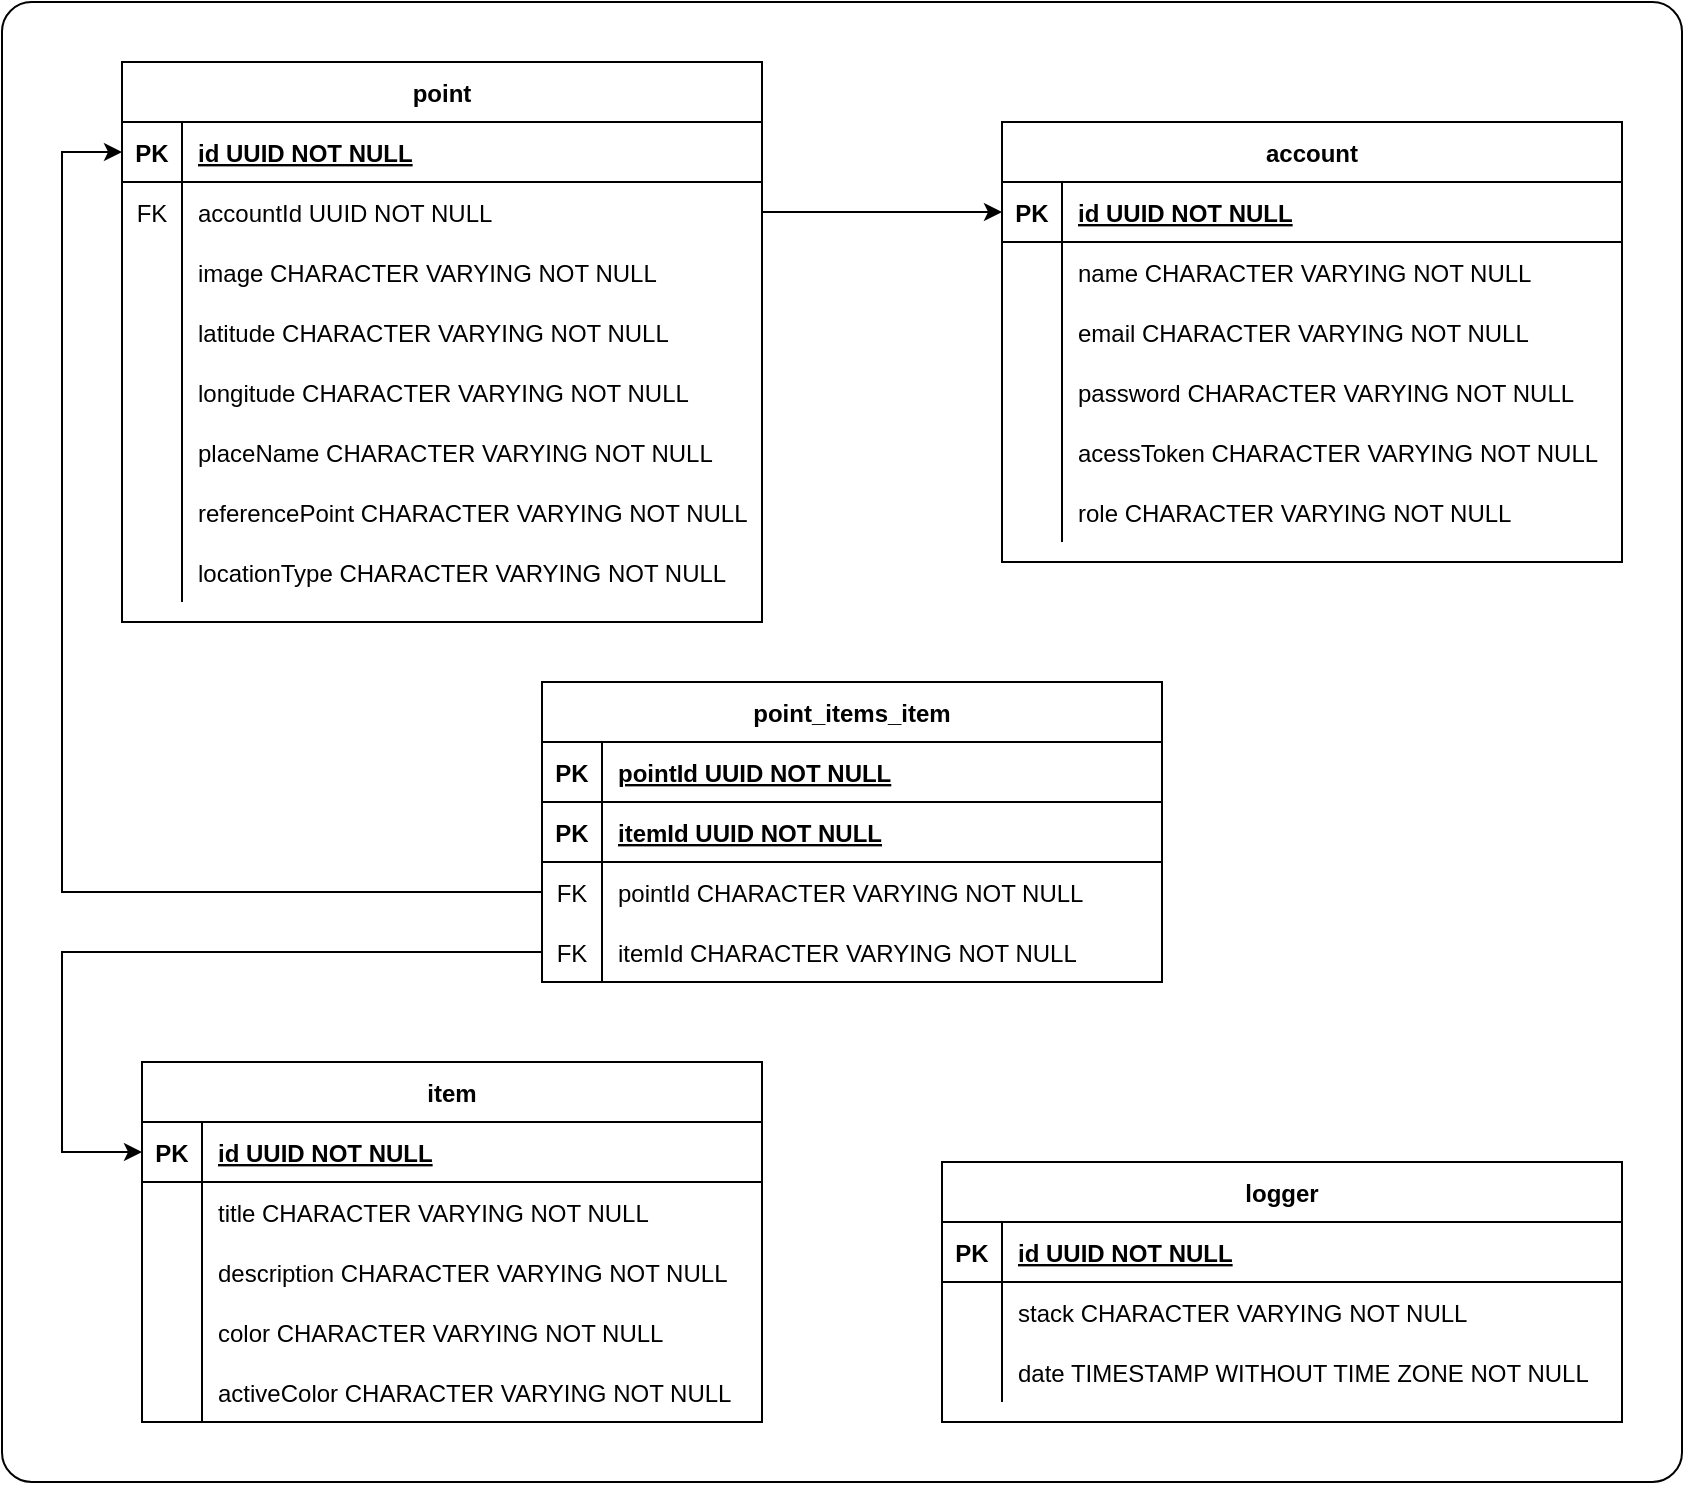<mxfile version="13.8.2" type="github">
  <diagram id="R2lEEEUBdFMjLlhIrx00" name="Page-1">
    <mxGraphModel dx="1240" dy="297" grid="1" gridSize="10" guides="1" tooltips="1" connect="1" arrows="1" fold="1" page="0" pageScale="1" pageWidth="850" pageHeight="1100" math="0" shadow="0" extFonts="Permanent Marker^https://fonts.googleapis.com/css?family=Permanent+Marker">
      <root>
        <mxCell id="0" />
        <mxCell id="1" parent="0" />
        <mxCell id="iDEC30IJCeoMfAVxKLtc-27" value="point" style="shape=table;startSize=30;container=1;collapsible=1;childLayout=tableLayout;fixedRows=1;rowLines=0;fontStyle=1;align=center;resizeLast=1;" parent="1" vertex="1">
          <mxGeometry x="150" y="630" width="320" height="280" as="geometry">
            <mxRectangle x="70" y="120" width="70" height="30" as="alternateBounds" />
          </mxGeometry>
        </mxCell>
        <mxCell id="iDEC30IJCeoMfAVxKLtc-28" value="" style="shape=partialRectangle;collapsible=0;dropTarget=0;pointerEvents=0;fillColor=none;points=[[0,0.5],[1,0.5]];portConstraint=eastwest;top=0;left=0;right=0;bottom=1;" parent="iDEC30IJCeoMfAVxKLtc-27" vertex="1">
          <mxGeometry y="30" width="320" height="30" as="geometry" />
        </mxCell>
        <mxCell id="iDEC30IJCeoMfAVxKLtc-29" value="PK" style="shape=partialRectangle;overflow=hidden;connectable=0;fillColor=none;top=0;left=0;bottom=0;right=0;fontStyle=1;" parent="iDEC30IJCeoMfAVxKLtc-28" vertex="1">
          <mxGeometry width="30" height="30" as="geometry" />
        </mxCell>
        <mxCell id="iDEC30IJCeoMfAVxKLtc-30" value="id UUID NOT NULL " style="shape=partialRectangle;overflow=hidden;connectable=0;fillColor=none;top=0;left=0;bottom=0;right=0;align=left;spacingLeft=6;fontStyle=5;" parent="iDEC30IJCeoMfAVxKLtc-28" vertex="1">
          <mxGeometry x="30" width="290" height="30" as="geometry" />
        </mxCell>
        <mxCell id="iDEC30IJCeoMfAVxKLtc-40" value="" style="shape=partialRectangle;collapsible=0;dropTarget=0;pointerEvents=0;fillColor=none;points=[[0,0.5],[1,0.5]];portConstraint=eastwest;top=0;left=0;right=0;bottom=0;" parent="iDEC30IJCeoMfAVxKLtc-27" vertex="1">
          <mxGeometry y="60" width="320" height="30" as="geometry" />
        </mxCell>
        <mxCell id="iDEC30IJCeoMfAVxKLtc-41" value="FK" style="shape=partialRectangle;overflow=hidden;connectable=0;fillColor=none;top=0;left=0;bottom=0;right=0;" parent="iDEC30IJCeoMfAVxKLtc-40" vertex="1">
          <mxGeometry width="30" height="30" as="geometry" />
        </mxCell>
        <mxCell id="iDEC30IJCeoMfAVxKLtc-42" value="accountId UUID NOT NULL" style="shape=partialRectangle;overflow=hidden;connectable=0;fillColor=none;top=0;left=0;bottom=0;right=0;align=left;spacingLeft=6;" parent="iDEC30IJCeoMfAVxKLtc-40" vertex="1">
          <mxGeometry x="30" width="290" height="30" as="geometry" />
        </mxCell>
        <mxCell id="iDEC30IJCeoMfAVxKLtc-31" value="" style="shape=partialRectangle;collapsible=0;dropTarget=0;pointerEvents=0;fillColor=none;points=[[0,0.5],[1,0.5]];portConstraint=eastwest;top=0;left=0;right=0;bottom=0;" parent="iDEC30IJCeoMfAVxKLtc-27" vertex="1">
          <mxGeometry y="90" width="320" height="30" as="geometry" />
        </mxCell>
        <mxCell id="iDEC30IJCeoMfAVxKLtc-32" value="" style="shape=partialRectangle;overflow=hidden;connectable=0;fillColor=none;top=0;left=0;bottom=0;right=0;" parent="iDEC30IJCeoMfAVxKLtc-31" vertex="1">
          <mxGeometry width="30" height="30" as="geometry" />
        </mxCell>
        <mxCell id="iDEC30IJCeoMfAVxKLtc-33" value="image CHARACTER VARYING NOT NULL" style="shape=partialRectangle;overflow=hidden;connectable=0;fillColor=none;top=0;left=0;bottom=0;right=0;align=left;spacingLeft=6;" parent="iDEC30IJCeoMfAVxKLtc-31" vertex="1">
          <mxGeometry x="30" width="290" height="30" as="geometry" />
        </mxCell>
        <mxCell id="iDEC30IJCeoMfAVxKLtc-34" value="" style="shape=partialRectangle;collapsible=0;dropTarget=0;pointerEvents=0;fillColor=none;points=[[0,0.5],[1,0.5]];portConstraint=eastwest;top=0;left=0;right=0;bottom=0;" parent="iDEC30IJCeoMfAVxKLtc-27" vertex="1">
          <mxGeometry y="120" width="320" height="30" as="geometry" />
        </mxCell>
        <mxCell id="iDEC30IJCeoMfAVxKLtc-35" value="" style="shape=partialRectangle;overflow=hidden;connectable=0;fillColor=none;top=0;left=0;bottom=0;right=0;" parent="iDEC30IJCeoMfAVxKLtc-34" vertex="1">
          <mxGeometry width="30" height="30" as="geometry" />
        </mxCell>
        <mxCell id="iDEC30IJCeoMfAVxKLtc-36" value="latitude CHARACTER VARYING NOT NULL" style="shape=partialRectangle;overflow=hidden;connectable=0;fillColor=none;top=0;left=0;bottom=0;right=0;align=left;spacingLeft=6;" parent="iDEC30IJCeoMfAVxKLtc-34" vertex="1">
          <mxGeometry x="30" width="290" height="30" as="geometry" />
        </mxCell>
        <mxCell id="iDEC30IJCeoMfAVxKLtc-37" value="" style="shape=partialRectangle;collapsible=0;dropTarget=0;pointerEvents=0;fillColor=none;points=[[0,0.5],[1,0.5]];portConstraint=eastwest;top=0;left=0;right=0;bottom=0;" parent="iDEC30IJCeoMfAVxKLtc-27" vertex="1">
          <mxGeometry y="150" width="320" height="30" as="geometry" />
        </mxCell>
        <mxCell id="iDEC30IJCeoMfAVxKLtc-38" value="" style="shape=partialRectangle;overflow=hidden;connectable=0;fillColor=none;top=0;left=0;bottom=0;right=0;" parent="iDEC30IJCeoMfAVxKLtc-37" vertex="1">
          <mxGeometry width="30" height="30" as="geometry" />
        </mxCell>
        <mxCell id="iDEC30IJCeoMfAVxKLtc-39" value="longitude CHARACTER VARYING NOT NULL" style="shape=partialRectangle;overflow=hidden;connectable=0;fillColor=none;top=0;left=0;bottom=0;right=0;align=left;spacingLeft=6;" parent="iDEC30IJCeoMfAVxKLtc-37" vertex="1">
          <mxGeometry x="30" width="290" height="30" as="geometry" />
        </mxCell>
        <mxCell id="iDEC30IJCeoMfAVxKLtc-43" value="" style="shape=partialRectangle;collapsible=0;dropTarget=0;pointerEvents=0;fillColor=none;points=[[0,0.5],[1,0.5]];portConstraint=eastwest;top=0;left=0;right=0;bottom=0;" parent="iDEC30IJCeoMfAVxKLtc-27" vertex="1">
          <mxGeometry y="180" width="320" height="30" as="geometry" />
        </mxCell>
        <mxCell id="iDEC30IJCeoMfAVxKLtc-44" value="" style="shape=partialRectangle;overflow=hidden;connectable=0;fillColor=none;top=0;left=0;bottom=0;right=0;" parent="iDEC30IJCeoMfAVxKLtc-43" vertex="1">
          <mxGeometry width="30" height="30" as="geometry" />
        </mxCell>
        <mxCell id="iDEC30IJCeoMfAVxKLtc-45" value="placeName CHARACTER VARYING NOT NULL" style="shape=partialRectangle;overflow=hidden;connectable=0;fillColor=none;top=0;left=0;bottom=0;right=0;align=left;spacingLeft=6;" parent="iDEC30IJCeoMfAVxKLtc-43" vertex="1">
          <mxGeometry x="30" width="290" height="30" as="geometry" />
        </mxCell>
        <mxCell id="iDEC30IJCeoMfAVxKLtc-66" value="" style="shape=partialRectangle;collapsible=0;dropTarget=0;pointerEvents=0;fillColor=none;points=[[0,0.5],[1,0.5]];portConstraint=eastwest;top=0;left=0;right=0;bottom=0;" parent="iDEC30IJCeoMfAVxKLtc-27" vertex="1">
          <mxGeometry y="210" width="320" height="30" as="geometry" />
        </mxCell>
        <mxCell id="iDEC30IJCeoMfAVxKLtc-67" value="" style="shape=partialRectangle;overflow=hidden;connectable=0;fillColor=none;top=0;left=0;bottom=0;right=0;" parent="iDEC30IJCeoMfAVxKLtc-66" vertex="1">
          <mxGeometry width="30" height="30" as="geometry" />
        </mxCell>
        <mxCell id="iDEC30IJCeoMfAVxKLtc-68" value="referencePoint CHARACTER VARYING NOT NULL" style="shape=partialRectangle;overflow=hidden;connectable=0;fillColor=none;top=0;left=0;bottom=0;right=0;align=left;spacingLeft=6;" parent="iDEC30IJCeoMfAVxKLtc-66" vertex="1">
          <mxGeometry x="30" width="290" height="30" as="geometry" />
        </mxCell>
        <mxCell id="iDEC30IJCeoMfAVxKLtc-69" value="" style="shape=partialRectangle;collapsible=0;dropTarget=0;pointerEvents=0;fillColor=none;points=[[0,0.5],[1,0.5]];portConstraint=eastwest;top=0;left=0;right=0;bottom=0;" parent="iDEC30IJCeoMfAVxKLtc-27" vertex="1">
          <mxGeometry y="240" width="320" height="30" as="geometry" />
        </mxCell>
        <mxCell id="iDEC30IJCeoMfAVxKLtc-70" value="" style="shape=partialRectangle;overflow=hidden;connectable=0;fillColor=none;top=0;left=0;bottom=0;right=0;" parent="iDEC30IJCeoMfAVxKLtc-69" vertex="1">
          <mxGeometry width="30" height="30" as="geometry" />
        </mxCell>
        <mxCell id="iDEC30IJCeoMfAVxKLtc-71" value="locationType CHARACTER VARYING NOT NULL" style="shape=partialRectangle;overflow=hidden;connectable=0;fillColor=none;top=0;left=0;bottom=0;right=0;align=left;spacingLeft=6;" parent="iDEC30IJCeoMfAVxKLtc-69" vertex="1">
          <mxGeometry x="30" width="290" height="30" as="geometry" />
        </mxCell>
        <mxCell id="iDEC30IJCeoMfAVxKLtc-75" style="edgeStyle=orthogonalEdgeStyle;rounded=0;orthogonalLoop=1;jettySize=auto;html=1;exitX=1;exitY=0.5;exitDx=0;exitDy=0;entryX=0;entryY=0.5;entryDx=0;entryDy=0;" parent="1" source="iDEC30IJCeoMfAVxKLtc-40" target="C-vyLk0tnHw3VtMMgP7b-24" edge="1">
          <mxGeometry relative="1" as="geometry" />
        </mxCell>
        <mxCell id="C-vyLk0tnHw3VtMMgP7b-23" value="account" style="shape=table;startSize=30;container=1;collapsible=1;childLayout=tableLayout;fixedRows=1;rowLines=0;fontStyle=1;align=center;resizeLast=1;" parent="1" vertex="1">
          <mxGeometry x="590" y="660" width="310" height="220.0" as="geometry">
            <mxRectangle x="70" y="120" width="70" height="30" as="alternateBounds" />
          </mxGeometry>
        </mxCell>
        <mxCell id="C-vyLk0tnHw3VtMMgP7b-24" value="" style="shape=partialRectangle;collapsible=0;dropTarget=0;pointerEvents=0;fillColor=none;points=[[0,0.5],[1,0.5]];portConstraint=eastwest;top=0;left=0;right=0;bottom=1;" parent="C-vyLk0tnHw3VtMMgP7b-23" vertex="1">
          <mxGeometry y="30" width="310" height="30" as="geometry" />
        </mxCell>
        <mxCell id="C-vyLk0tnHw3VtMMgP7b-25" value="PK" style="shape=partialRectangle;overflow=hidden;connectable=0;fillColor=none;top=0;left=0;bottom=0;right=0;fontStyle=1;" parent="C-vyLk0tnHw3VtMMgP7b-24" vertex="1">
          <mxGeometry width="30" height="30" as="geometry" />
        </mxCell>
        <mxCell id="C-vyLk0tnHw3VtMMgP7b-26" value="id UUID NOT NULL " style="shape=partialRectangle;overflow=hidden;connectable=0;fillColor=none;top=0;left=0;bottom=0;right=0;align=left;spacingLeft=6;fontStyle=5;" parent="C-vyLk0tnHw3VtMMgP7b-24" vertex="1">
          <mxGeometry x="30" width="280" height="30" as="geometry" />
        </mxCell>
        <mxCell id="C-vyLk0tnHw3VtMMgP7b-27" value="" style="shape=partialRectangle;collapsible=0;dropTarget=0;pointerEvents=0;fillColor=none;points=[[0,0.5],[1,0.5]];portConstraint=eastwest;top=0;left=0;right=0;bottom=0;" parent="C-vyLk0tnHw3VtMMgP7b-23" vertex="1">
          <mxGeometry y="60" width="310" height="30" as="geometry" />
        </mxCell>
        <mxCell id="C-vyLk0tnHw3VtMMgP7b-28" value="" style="shape=partialRectangle;overflow=hidden;connectable=0;fillColor=none;top=0;left=0;bottom=0;right=0;" parent="C-vyLk0tnHw3VtMMgP7b-27" vertex="1">
          <mxGeometry width="30" height="30" as="geometry" />
        </mxCell>
        <mxCell id="C-vyLk0tnHw3VtMMgP7b-29" value="name CHARACTER VARYING NOT NULL" style="shape=partialRectangle;overflow=hidden;connectable=0;fillColor=none;top=0;left=0;bottom=0;right=0;align=left;spacingLeft=6;" parent="C-vyLk0tnHw3VtMMgP7b-27" vertex="1">
          <mxGeometry x="30" width="280" height="30" as="geometry" />
        </mxCell>
        <mxCell id="iDEC30IJCeoMfAVxKLtc-7" value="" style="shape=partialRectangle;collapsible=0;dropTarget=0;pointerEvents=0;fillColor=none;points=[[0,0.5],[1,0.5]];portConstraint=eastwest;top=0;left=0;right=0;bottom=0;" parent="C-vyLk0tnHw3VtMMgP7b-23" vertex="1">
          <mxGeometry y="90" width="310" height="30" as="geometry" />
        </mxCell>
        <mxCell id="iDEC30IJCeoMfAVxKLtc-8" value="" style="shape=partialRectangle;overflow=hidden;connectable=0;fillColor=none;top=0;left=0;bottom=0;right=0;" parent="iDEC30IJCeoMfAVxKLtc-7" vertex="1">
          <mxGeometry width="30" height="30" as="geometry" />
        </mxCell>
        <mxCell id="iDEC30IJCeoMfAVxKLtc-9" value="email CHARACTER VARYING NOT NULL" style="shape=partialRectangle;overflow=hidden;connectable=0;fillColor=none;top=0;left=0;bottom=0;right=0;align=left;spacingLeft=6;" parent="iDEC30IJCeoMfAVxKLtc-7" vertex="1">
          <mxGeometry x="30" width="280" height="30" as="geometry" />
        </mxCell>
        <mxCell id="iDEC30IJCeoMfAVxKLtc-10" value="" style="shape=partialRectangle;collapsible=0;dropTarget=0;pointerEvents=0;fillColor=none;points=[[0,0.5],[1,0.5]];portConstraint=eastwest;top=0;left=0;right=0;bottom=0;" parent="C-vyLk0tnHw3VtMMgP7b-23" vertex="1">
          <mxGeometry y="120" width="310" height="30" as="geometry" />
        </mxCell>
        <mxCell id="iDEC30IJCeoMfAVxKLtc-11" value="" style="shape=partialRectangle;overflow=hidden;connectable=0;fillColor=none;top=0;left=0;bottom=0;right=0;" parent="iDEC30IJCeoMfAVxKLtc-10" vertex="1">
          <mxGeometry width="30" height="30" as="geometry" />
        </mxCell>
        <mxCell id="iDEC30IJCeoMfAVxKLtc-12" value="password CHARACTER VARYING NOT NULL" style="shape=partialRectangle;overflow=hidden;connectable=0;fillColor=none;top=0;left=0;bottom=0;right=0;align=left;spacingLeft=6;" parent="iDEC30IJCeoMfAVxKLtc-10" vertex="1">
          <mxGeometry x="30" width="280" height="30" as="geometry" />
        </mxCell>
        <mxCell id="iDEC30IJCeoMfAVxKLtc-13" value="" style="shape=partialRectangle;collapsible=0;dropTarget=0;pointerEvents=0;fillColor=none;points=[[0,0.5],[1,0.5]];portConstraint=eastwest;top=0;left=0;right=0;bottom=0;" parent="C-vyLk0tnHw3VtMMgP7b-23" vertex="1">
          <mxGeometry y="150" width="310" height="30" as="geometry" />
        </mxCell>
        <mxCell id="iDEC30IJCeoMfAVxKLtc-14" value="" style="shape=partialRectangle;overflow=hidden;connectable=0;fillColor=none;top=0;left=0;bottom=0;right=0;" parent="iDEC30IJCeoMfAVxKLtc-13" vertex="1">
          <mxGeometry width="30" height="30" as="geometry" />
        </mxCell>
        <mxCell id="iDEC30IJCeoMfAVxKLtc-15" value="acessToken CHARACTER VARYING NOT NULL" style="shape=partialRectangle;overflow=hidden;connectable=0;fillColor=none;top=0;left=0;bottom=0;right=0;align=left;spacingLeft=6;" parent="iDEC30IJCeoMfAVxKLtc-13" vertex="1">
          <mxGeometry x="30" width="280" height="30" as="geometry" />
        </mxCell>
        <mxCell id="iDEC30IJCeoMfAVxKLtc-16" value="" style="shape=partialRectangle;collapsible=0;dropTarget=0;pointerEvents=0;fillColor=none;points=[[0,0.5],[1,0.5]];portConstraint=eastwest;top=0;left=0;right=0;bottom=0;" parent="C-vyLk0tnHw3VtMMgP7b-23" vertex="1">
          <mxGeometry y="180" width="310" height="30" as="geometry" />
        </mxCell>
        <mxCell id="iDEC30IJCeoMfAVxKLtc-17" value="" style="shape=partialRectangle;overflow=hidden;connectable=0;fillColor=none;top=0;left=0;bottom=0;right=0;" parent="iDEC30IJCeoMfAVxKLtc-16" vertex="1">
          <mxGeometry width="30" height="30" as="geometry" />
        </mxCell>
        <mxCell id="iDEC30IJCeoMfAVxKLtc-18" value="role CHARACTER VARYING NOT NULL" style="shape=partialRectangle;overflow=hidden;connectable=0;fillColor=none;top=0;left=0;bottom=0;right=0;align=left;spacingLeft=6;" parent="iDEC30IJCeoMfAVxKLtc-16" vertex="1">
          <mxGeometry x="30" width="280" height="30" as="geometry" />
        </mxCell>
        <mxCell id="iDEC30IJCeoMfAVxKLtc-102" style="edgeStyle=orthogonalEdgeStyle;rounded=0;orthogonalLoop=1;jettySize=auto;html=1;exitX=0;exitY=0.5;exitDx=0;exitDy=0;entryX=0;entryY=0.5;entryDx=0;entryDy=0;" parent="1" source="iDEC30IJCeoMfAVxKLtc-80" target="iDEC30IJCeoMfAVxKLtc-28" edge="1">
          <mxGeometry relative="1" as="geometry">
            <Array as="points">
              <mxPoint x="120" y="1045" />
              <mxPoint x="120" y="675" />
            </Array>
          </mxGeometry>
        </mxCell>
        <mxCell id="C-vyLk0tnHw3VtMMgP7b-2" value="item" style="shape=table;startSize=30;container=1;collapsible=1;childLayout=tableLayout;fixedRows=1;rowLines=0;fontStyle=1;align=center;resizeLast=1;" parent="1" vertex="1">
          <mxGeometry x="160" y="1130" width="310" height="180" as="geometry" />
        </mxCell>
        <mxCell id="C-vyLk0tnHw3VtMMgP7b-3" value="" style="shape=partialRectangle;collapsible=0;dropTarget=0;pointerEvents=0;fillColor=none;points=[[0,0.5],[1,0.5]];portConstraint=eastwest;top=0;left=0;right=0;bottom=1;" parent="C-vyLk0tnHw3VtMMgP7b-2" vertex="1">
          <mxGeometry y="30" width="310" height="30" as="geometry" />
        </mxCell>
        <mxCell id="C-vyLk0tnHw3VtMMgP7b-4" value="PK" style="shape=partialRectangle;overflow=hidden;connectable=0;fillColor=none;top=0;left=0;bottom=0;right=0;fontStyle=1;" parent="C-vyLk0tnHw3VtMMgP7b-3" vertex="1">
          <mxGeometry width="30" height="30" as="geometry" />
        </mxCell>
        <mxCell id="C-vyLk0tnHw3VtMMgP7b-5" value="id UUID NOT NULL" style="shape=partialRectangle;overflow=hidden;connectable=0;fillColor=none;top=0;left=0;bottom=0;right=0;align=left;spacingLeft=6;fontStyle=5;" parent="C-vyLk0tnHw3VtMMgP7b-3" vertex="1">
          <mxGeometry x="30" width="280" height="30" as="geometry" />
        </mxCell>
        <mxCell id="C-vyLk0tnHw3VtMMgP7b-6" value="" style="shape=partialRectangle;collapsible=0;dropTarget=0;pointerEvents=0;fillColor=none;points=[[0,0.5],[1,0.5]];portConstraint=eastwest;top=0;left=0;right=0;bottom=0;" parent="C-vyLk0tnHw3VtMMgP7b-2" vertex="1">
          <mxGeometry y="60" width="310" height="30" as="geometry" />
        </mxCell>
        <mxCell id="C-vyLk0tnHw3VtMMgP7b-7" value="" style="shape=partialRectangle;overflow=hidden;connectable=0;fillColor=none;top=0;left=0;bottom=0;right=0;" parent="C-vyLk0tnHw3VtMMgP7b-6" vertex="1">
          <mxGeometry width="30" height="30" as="geometry" />
        </mxCell>
        <mxCell id="C-vyLk0tnHw3VtMMgP7b-8" value="title CHARACTER VARYING NOT NULL" style="shape=partialRectangle;overflow=hidden;connectable=0;fillColor=none;top=0;left=0;bottom=0;right=0;align=left;spacingLeft=6;" parent="C-vyLk0tnHw3VtMMgP7b-6" vertex="1">
          <mxGeometry x="30" width="280" height="30" as="geometry" />
        </mxCell>
        <mxCell id="C-vyLk0tnHw3VtMMgP7b-9" value="" style="shape=partialRectangle;collapsible=0;dropTarget=0;pointerEvents=0;fillColor=none;points=[[0,0.5],[1,0.5]];portConstraint=eastwest;top=0;left=0;right=0;bottom=0;" parent="C-vyLk0tnHw3VtMMgP7b-2" vertex="1">
          <mxGeometry y="90" width="310" height="30" as="geometry" />
        </mxCell>
        <mxCell id="C-vyLk0tnHw3VtMMgP7b-10" value="" style="shape=partialRectangle;overflow=hidden;connectable=0;fillColor=none;top=0;left=0;bottom=0;right=0;" parent="C-vyLk0tnHw3VtMMgP7b-9" vertex="1">
          <mxGeometry width="30" height="30" as="geometry" />
        </mxCell>
        <mxCell id="C-vyLk0tnHw3VtMMgP7b-11" value="description CHARACTER VARYING NOT NULL" style="shape=partialRectangle;overflow=hidden;connectable=0;fillColor=none;top=0;left=0;bottom=0;right=0;align=left;spacingLeft=6;" parent="C-vyLk0tnHw3VtMMgP7b-9" vertex="1">
          <mxGeometry x="30" width="280" height="30" as="geometry" />
        </mxCell>
        <mxCell id="iDEC30IJCeoMfAVxKLtc-21" value="" style="shape=partialRectangle;collapsible=0;dropTarget=0;pointerEvents=0;fillColor=none;points=[[0,0.5],[1,0.5]];portConstraint=eastwest;top=0;left=0;right=0;bottom=0;" parent="C-vyLk0tnHw3VtMMgP7b-2" vertex="1">
          <mxGeometry y="120" width="310" height="30" as="geometry" />
        </mxCell>
        <mxCell id="iDEC30IJCeoMfAVxKLtc-22" value="" style="shape=partialRectangle;overflow=hidden;connectable=0;fillColor=none;top=0;left=0;bottom=0;right=0;" parent="iDEC30IJCeoMfAVxKLtc-21" vertex="1">
          <mxGeometry width="30" height="30" as="geometry" />
        </mxCell>
        <mxCell id="iDEC30IJCeoMfAVxKLtc-23" value="color CHARACTER VARYING NOT NULL" style="shape=partialRectangle;overflow=hidden;connectable=0;fillColor=none;top=0;left=0;bottom=0;right=0;align=left;spacingLeft=6;" parent="iDEC30IJCeoMfAVxKLtc-21" vertex="1">
          <mxGeometry x="30" width="280" height="30" as="geometry" />
        </mxCell>
        <mxCell id="iDEC30IJCeoMfAVxKLtc-24" value="" style="shape=partialRectangle;collapsible=0;dropTarget=0;pointerEvents=0;fillColor=none;points=[[0,0.5],[1,0.5]];portConstraint=eastwest;top=0;left=0;right=0;bottom=0;" parent="C-vyLk0tnHw3VtMMgP7b-2" vertex="1">
          <mxGeometry y="150" width="310" height="30" as="geometry" />
        </mxCell>
        <mxCell id="iDEC30IJCeoMfAVxKLtc-25" value="" style="shape=partialRectangle;overflow=hidden;connectable=0;fillColor=none;top=0;left=0;bottom=0;right=0;" parent="iDEC30IJCeoMfAVxKLtc-24" vertex="1">
          <mxGeometry width="30" height="30" as="geometry" />
        </mxCell>
        <mxCell id="iDEC30IJCeoMfAVxKLtc-26" value="activeColor CHARACTER VARYING NOT NULL" style="shape=partialRectangle;overflow=hidden;connectable=0;fillColor=none;top=0;left=0;bottom=0;right=0;align=left;spacingLeft=6;" parent="iDEC30IJCeoMfAVxKLtc-24" vertex="1">
          <mxGeometry x="30" width="280" height="30" as="geometry" />
        </mxCell>
        <mxCell id="C-vyLk0tnHw3VtMMgP7b-13" value="logger" style="shape=table;startSize=30;container=1;collapsible=1;childLayout=tableLayout;fixedRows=1;rowLines=0;fontStyle=1;align=center;resizeLast=1;" parent="1" vertex="1">
          <mxGeometry x="560" y="1180" width="340" height="130" as="geometry" />
        </mxCell>
        <mxCell id="C-vyLk0tnHw3VtMMgP7b-14" value="" style="shape=partialRectangle;collapsible=0;dropTarget=0;pointerEvents=0;fillColor=none;points=[[0,0.5],[1,0.5]];portConstraint=eastwest;top=0;left=0;right=0;bottom=1;" parent="C-vyLk0tnHw3VtMMgP7b-13" vertex="1">
          <mxGeometry y="30" width="340" height="30" as="geometry" />
        </mxCell>
        <mxCell id="C-vyLk0tnHw3VtMMgP7b-15" value="PK" style="shape=partialRectangle;overflow=hidden;connectable=0;fillColor=none;top=0;left=0;bottom=0;right=0;fontStyle=1;" parent="C-vyLk0tnHw3VtMMgP7b-14" vertex="1">
          <mxGeometry width="30" height="30" as="geometry" />
        </mxCell>
        <mxCell id="C-vyLk0tnHw3VtMMgP7b-16" value="id UUID NOT NULL" style="shape=partialRectangle;overflow=hidden;connectable=0;fillColor=none;top=0;left=0;bottom=0;right=0;align=left;spacingLeft=6;fontStyle=5;" parent="C-vyLk0tnHw3VtMMgP7b-14" vertex="1">
          <mxGeometry x="30" width="310" height="30" as="geometry" />
        </mxCell>
        <mxCell id="C-vyLk0tnHw3VtMMgP7b-17" value="" style="shape=partialRectangle;collapsible=0;dropTarget=0;pointerEvents=0;fillColor=none;points=[[0,0.5],[1,0.5]];portConstraint=eastwest;top=0;left=0;right=0;bottom=0;" parent="C-vyLk0tnHw3VtMMgP7b-13" vertex="1">
          <mxGeometry y="60" width="340" height="30" as="geometry" />
        </mxCell>
        <mxCell id="C-vyLk0tnHw3VtMMgP7b-18" value="" style="shape=partialRectangle;overflow=hidden;connectable=0;fillColor=none;top=0;left=0;bottom=0;right=0;" parent="C-vyLk0tnHw3VtMMgP7b-17" vertex="1">
          <mxGeometry width="30" height="30" as="geometry" />
        </mxCell>
        <mxCell id="C-vyLk0tnHw3VtMMgP7b-19" value="stack CHARACTER VARYING NOT NULL" style="shape=partialRectangle;overflow=hidden;connectable=0;fillColor=none;top=0;left=0;bottom=0;right=0;align=left;spacingLeft=6;" parent="C-vyLk0tnHw3VtMMgP7b-17" vertex="1">
          <mxGeometry x="30" width="310" height="30" as="geometry" />
        </mxCell>
        <mxCell id="C-vyLk0tnHw3VtMMgP7b-20" value="" style="shape=partialRectangle;collapsible=0;dropTarget=0;pointerEvents=0;fillColor=none;points=[[0,0.5],[1,0.5]];portConstraint=eastwest;top=0;left=0;right=0;bottom=0;" parent="C-vyLk0tnHw3VtMMgP7b-13" vertex="1">
          <mxGeometry y="90" width="340" height="30" as="geometry" />
        </mxCell>
        <mxCell id="C-vyLk0tnHw3VtMMgP7b-21" value="" style="shape=partialRectangle;overflow=hidden;connectable=0;fillColor=none;top=0;left=0;bottom=0;right=0;" parent="C-vyLk0tnHw3VtMMgP7b-20" vertex="1">
          <mxGeometry width="30" height="30" as="geometry" />
        </mxCell>
        <mxCell id="C-vyLk0tnHw3VtMMgP7b-22" value="date TIMESTAMP WITHOUT TIME ZONE NOT NULL" style="shape=partialRectangle;overflow=hidden;connectable=0;fillColor=none;top=0;left=0;bottom=0;right=0;align=left;spacingLeft=6;" parent="C-vyLk0tnHw3VtMMgP7b-20" vertex="1">
          <mxGeometry x="30" width="310" height="30" as="geometry" />
        </mxCell>
        <mxCell id="iDEC30IJCeoMfAVxKLtc-76" value="point_items_item" style="shape=table;startSize=30;container=1;collapsible=1;childLayout=tableLayout;fixedRows=1;rowLines=0;fontStyle=1;align=center;resizeLast=1;" parent="1" vertex="1">
          <mxGeometry x="360" y="940" width="310" height="150" as="geometry">
            <mxRectangle x="70" y="120" width="70" height="30" as="alternateBounds" />
          </mxGeometry>
        </mxCell>
        <mxCell id="iDEC30IJCeoMfAVxKLtc-77" value="" style="shape=partialRectangle;collapsible=0;dropTarget=0;pointerEvents=0;fillColor=none;points=[[0,0.5],[1,0.5]];portConstraint=eastwest;top=0;left=0;right=0;bottom=1;" parent="iDEC30IJCeoMfAVxKLtc-76" vertex="1">
          <mxGeometry y="30" width="310" height="30" as="geometry" />
        </mxCell>
        <mxCell id="iDEC30IJCeoMfAVxKLtc-78" value="PK" style="shape=partialRectangle;overflow=hidden;connectable=0;fillColor=none;top=0;left=0;bottom=0;right=0;fontStyle=1;" parent="iDEC30IJCeoMfAVxKLtc-77" vertex="1">
          <mxGeometry width="30" height="30" as="geometry" />
        </mxCell>
        <mxCell id="iDEC30IJCeoMfAVxKLtc-79" value="pointId UUID NOT NULL " style="shape=partialRectangle;overflow=hidden;connectable=0;fillColor=none;top=0;left=0;bottom=0;right=0;align=left;spacingLeft=6;fontStyle=5;" parent="iDEC30IJCeoMfAVxKLtc-77" vertex="1">
          <mxGeometry x="30" width="280" height="30" as="geometry" />
        </mxCell>
        <mxCell id="iDEC30IJCeoMfAVxKLtc-99" value="" style="shape=partialRectangle;collapsible=0;dropTarget=0;pointerEvents=0;fillColor=none;points=[[0,0.5],[1,0.5]];portConstraint=eastwest;top=0;left=0;right=0;bottom=1;" parent="iDEC30IJCeoMfAVxKLtc-76" vertex="1">
          <mxGeometry y="60" width="310" height="30" as="geometry" />
        </mxCell>
        <mxCell id="iDEC30IJCeoMfAVxKLtc-100" value="PK" style="shape=partialRectangle;overflow=hidden;connectable=0;fillColor=none;top=0;left=0;bottom=0;right=0;fontStyle=1;" parent="iDEC30IJCeoMfAVxKLtc-99" vertex="1">
          <mxGeometry width="30" height="30" as="geometry" />
        </mxCell>
        <mxCell id="iDEC30IJCeoMfAVxKLtc-101" value="itemId UUID NOT NULL " style="shape=partialRectangle;overflow=hidden;connectable=0;fillColor=none;top=0;left=0;bottom=0;right=0;align=left;spacingLeft=6;fontStyle=5;" parent="iDEC30IJCeoMfAVxKLtc-99" vertex="1">
          <mxGeometry x="30" width="280" height="30" as="geometry" />
        </mxCell>
        <mxCell id="iDEC30IJCeoMfAVxKLtc-80" value="" style="shape=partialRectangle;collapsible=0;dropTarget=0;pointerEvents=0;fillColor=none;points=[[0,0.5],[1,0.5]];portConstraint=eastwest;top=0;left=0;right=0;bottom=0;" parent="iDEC30IJCeoMfAVxKLtc-76" vertex="1">
          <mxGeometry y="90" width="310" height="30" as="geometry" />
        </mxCell>
        <mxCell id="iDEC30IJCeoMfAVxKLtc-81" value="FK" style="shape=partialRectangle;overflow=hidden;connectable=0;fillColor=none;top=0;left=0;bottom=0;right=0;" parent="iDEC30IJCeoMfAVxKLtc-80" vertex="1">
          <mxGeometry width="30" height="30" as="geometry" />
        </mxCell>
        <mxCell id="iDEC30IJCeoMfAVxKLtc-82" value="pointId CHARACTER VARYING NOT NULL" style="shape=partialRectangle;overflow=hidden;connectable=0;fillColor=none;top=0;left=0;bottom=0;right=0;align=left;spacingLeft=6;" parent="iDEC30IJCeoMfAVxKLtc-80" vertex="1">
          <mxGeometry x="30" width="280" height="30" as="geometry" />
        </mxCell>
        <mxCell id="iDEC30IJCeoMfAVxKLtc-86" value="" style="shape=partialRectangle;collapsible=0;dropTarget=0;pointerEvents=0;fillColor=none;points=[[0,0.5],[1,0.5]];portConstraint=eastwest;top=0;left=0;right=0;bottom=0;" parent="iDEC30IJCeoMfAVxKLtc-76" vertex="1">
          <mxGeometry y="120" width="310" height="30" as="geometry" />
        </mxCell>
        <mxCell id="iDEC30IJCeoMfAVxKLtc-87" value="FK" style="shape=partialRectangle;overflow=hidden;connectable=0;fillColor=none;top=0;left=0;bottom=0;right=0;" parent="iDEC30IJCeoMfAVxKLtc-86" vertex="1">
          <mxGeometry width="30" height="30" as="geometry" />
        </mxCell>
        <mxCell id="iDEC30IJCeoMfAVxKLtc-88" value="itemId CHARACTER VARYING NOT NULL" style="shape=partialRectangle;overflow=hidden;connectable=0;fillColor=none;top=0;left=0;bottom=0;right=0;align=left;spacingLeft=6;" parent="iDEC30IJCeoMfAVxKLtc-86" vertex="1">
          <mxGeometry x="30" width="280" height="30" as="geometry" />
        </mxCell>
        <mxCell id="dHTZksROQfmLNinHMMO5-1" style="edgeStyle=orthogonalEdgeStyle;rounded=0;orthogonalLoop=1;jettySize=auto;html=1;exitX=0;exitY=0.5;exitDx=0;exitDy=0;entryX=0;entryY=0.5;entryDx=0;entryDy=0;" edge="1" parent="1" source="iDEC30IJCeoMfAVxKLtc-86" target="C-vyLk0tnHw3VtMMgP7b-3">
          <mxGeometry relative="1" as="geometry">
            <Array as="points">
              <mxPoint x="120" y="1075" />
              <mxPoint x="120" y="1175" />
            </Array>
          </mxGeometry>
        </mxCell>
        <mxCell id="dHTZksROQfmLNinHMMO5-2" value="" style="rounded=1;whiteSpace=wrap;html=1;fillColor=none;arcSize=2;" vertex="1" parent="1">
          <mxGeometry x="90" y="600" width="840" height="740" as="geometry" />
        </mxCell>
      </root>
    </mxGraphModel>
  </diagram>
</mxfile>
